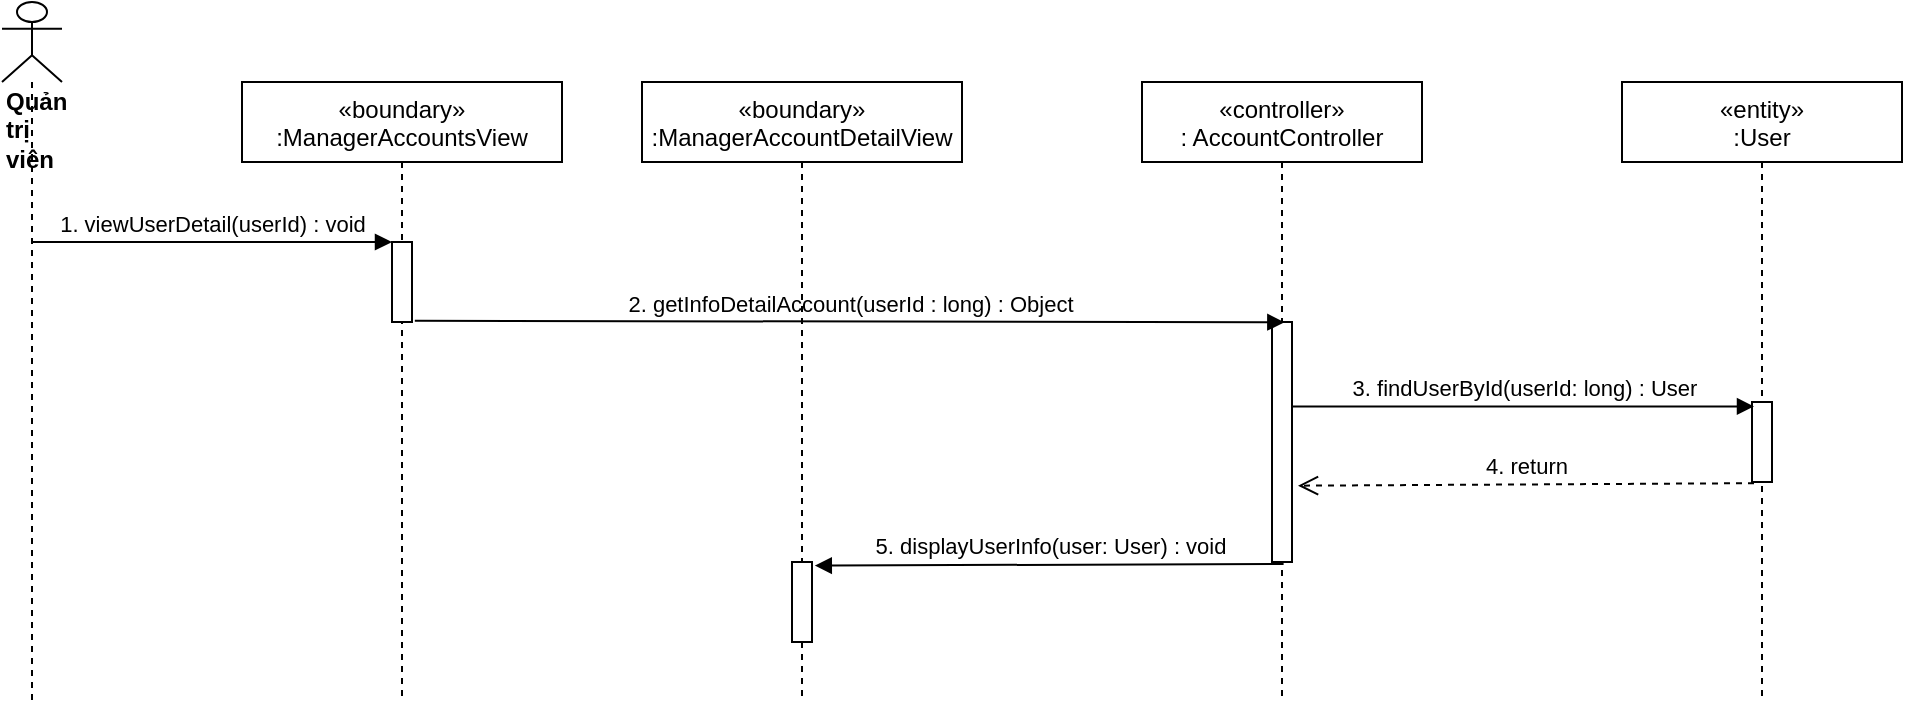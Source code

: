 <mxfile version="14.8.2" type="device"><diagram id="kgpKYQtTHZ0yAKxKKP6v" name="Page-1"><mxGraphModel dx="1038" dy="521" grid="1" gridSize="10" guides="1" tooltips="1" connect="1" arrows="1" fold="1" page="1" pageScale="1" pageWidth="850" pageHeight="1100" math="0" shadow="0"><root><mxCell id="0"/><mxCell id="1" parent="0"/><mxCell id="jOBAadkDxjv_KvUXzvAO-4" value="«controller»&#10;: AccountController" style="shape=umlLifeline;perimeter=lifelinePerimeter;container=1;collapsible=0;recursiveResize=0;rounded=0;shadow=0;strokeWidth=1;" parent="1" vertex="1"><mxGeometry x="880" y="80" width="140" height="310" as="geometry"/></mxCell><mxCell id="jOBAadkDxjv_KvUXzvAO-5" value="" style="points=[];perimeter=orthogonalPerimeter;rounded=0;shadow=0;strokeWidth=1;" parent="jOBAadkDxjv_KvUXzvAO-4" vertex="1"><mxGeometry x="65" y="120" width="10" height="120" as="geometry"/></mxCell><mxCell id="jOBAadkDxjv_KvUXzvAO-6" value="&lt;div&gt;&lt;b&gt;Quản trị viên&lt;/b&gt;&lt;/div&gt;" style="shape=umlLifeline;participant=umlActor;perimeter=lifelinePerimeter;whiteSpace=wrap;html=1;container=1;collapsible=0;recursiveResize=0;verticalAlign=top;spacingTop=36;outlineConnect=0;align=left;size=40;" parent="1" vertex="1"><mxGeometry x="310" y="40" width="30" height="350" as="geometry"/></mxCell><mxCell id="jOBAadkDxjv_KvUXzvAO-10" value="2. getInfoDetailAccount(userId : long) : Object" style="html=1;verticalAlign=bottom;endArrow=block;entryX=0.617;entryY=0.001;entryDx=0;entryDy=0;entryPerimeter=0;exitX=1.14;exitY=0.985;exitDx=0;exitDy=0;exitPerimeter=0;" parent="1" source="DMgAVlyPAOmeoQ6KFQ7t-2" target="jOBAadkDxjv_KvUXzvAO-5" edge="1"><mxGeometry width="80" relative="1" as="geometry"><mxPoint x="540" y="200" as="sourcePoint"/><mxPoint x="500" y="210" as="targetPoint"/></mxGeometry></mxCell><mxCell id="jOBAadkDxjv_KvUXzvAO-15" value="«entity»&#10;:User" style="shape=umlLifeline;perimeter=lifelinePerimeter;container=1;collapsible=0;recursiveResize=0;rounded=0;shadow=0;strokeWidth=1;" parent="1" vertex="1"><mxGeometry x="1120" y="80" width="140" height="310" as="geometry"/></mxCell><mxCell id="jOBAadkDxjv_KvUXzvAO-16" value="" style="points=[];perimeter=orthogonalPerimeter;rounded=0;shadow=0;strokeWidth=1;" parent="jOBAadkDxjv_KvUXzvAO-15" vertex="1"><mxGeometry x="65" y="160" width="10" height="40" as="geometry"/></mxCell><mxCell id="jOBAadkDxjv_KvUXzvAO-17" value="3. findUserById(userId: long) : User" style="html=1;verticalAlign=bottom;endArrow=block;entryX=0.1;entryY=0.055;entryDx=0;entryDy=0;entryPerimeter=0;" parent="1" source="jOBAadkDxjv_KvUXzvAO-5" target="jOBAadkDxjv_KvUXzvAO-16" edge="1"><mxGeometry width="80" relative="1" as="geometry"><mxPoint x="1035" y="251.65" as="sourcePoint"/><mxPoint x="1010" y="239" as="targetPoint"/></mxGeometry></mxCell><mxCell id="jOBAadkDxjv_KvUXzvAO-18" value="4. return" style="html=1;verticalAlign=bottom;endArrow=open;dashed=1;endSize=8;exitX=0.1;exitY=1.015;exitDx=0;exitDy=0;exitPerimeter=0;entryX=1.3;entryY=0.682;entryDx=0;entryDy=0;entryPerimeter=0;" parent="1" source="jOBAadkDxjv_KvUXzvAO-16" target="jOBAadkDxjv_KvUXzvAO-5" edge="1"><mxGeometry relative="1" as="geometry"><mxPoint x="790" y="300" as="sourcePoint"/><mxPoint x="960" y="281" as="targetPoint"/></mxGeometry></mxCell><mxCell id="jOBAadkDxjv_KvUXzvAO-19" value="«boundary»&#10;:ManagerAccountDetailView" style="shape=umlLifeline;perimeter=lifelinePerimeter;container=1;collapsible=0;recursiveResize=0;rounded=0;shadow=0;strokeWidth=1;" parent="1" vertex="1"><mxGeometry x="630" y="80" width="160" height="310" as="geometry"/></mxCell><mxCell id="jOBAadkDxjv_KvUXzvAO-22" value="1. viewUserDetail(userId) : void" style="html=1;verticalAlign=bottom;endArrow=block;entryX=0;entryY=0;entryDx=0;entryDy=0;entryPerimeter=0;" parent="1" source="jOBAadkDxjv_KvUXzvAO-6" target="DMgAVlyPAOmeoQ6KFQ7t-2" edge="1"><mxGeometry width="80" relative="1" as="geometry"><mxPoint x="318.8" y="200.6" as="sourcePoint"/><mxPoint x="430" y="159" as="targetPoint"/></mxGeometry></mxCell><mxCell id="DMgAVlyPAOmeoQ6KFQ7t-1" value="«boundary»&#10;:ManagerAccountsView" style="shape=umlLifeline;perimeter=lifelinePerimeter;container=1;collapsible=0;recursiveResize=0;rounded=0;shadow=0;strokeWidth=1;" parent="1" vertex="1"><mxGeometry x="430" y="80" width="160" height="310" as="geometry"/></mxCell><mxCell id="DMgAVlyPAOmeoQ6KFQ7t-2" value="" style="points=[];perimeter=orthogonalPerimeter;rounded=0;shadow=0;strokeWidth=1;" parent="DMgAVlyPAOmeoQ6KFQ7t-1" vertex="1"><mxGeometry x="75" y="80" width="10" height="40" as="geometry"/></mxCell><mxCell id="IOXMZXWVAe2oMkCIiNXs-1" value="&lt;span style=&quot;font-family: &amp;#34;helvetica&amp;#34;&quot;&gt;5. displayUserInfo(user: User) : void&lt;/span&gt;" style="html=1;verticalAlign=bottom;endArrow=block;exitX=0.58;exitY=1.008;exitDx=0;exitDy=0;exitPerimeter=0;entryX=1.14;entryY=0.045;entryDx=0;entryDy=0;entryPerimeter=0;" parent="1" source="jOBAadkDxjv_KvUXzvAO-5" target="IOXMZXWVAe2oMkCIiNXs-2" edge="1"><mxGeometry width="80" relative="1" as="geometry"><mxPoint x="760" y="270" as="sourcePoint"/><mxPoint x="730" y="321" as="targetPoint"/></mxGeometry></mxCell><mxCell id="IOXMZXWVAe2oMkCIiNXs-2" value="" style="html=1;points=[];perimeter=orthogonalPerimeter;" parent="1" vertex="1"><mxGeometry x="705" y="320" width="10" height="40" as="geometry"/></mxCell></root></mxGraphModel></diagram></mxfile>